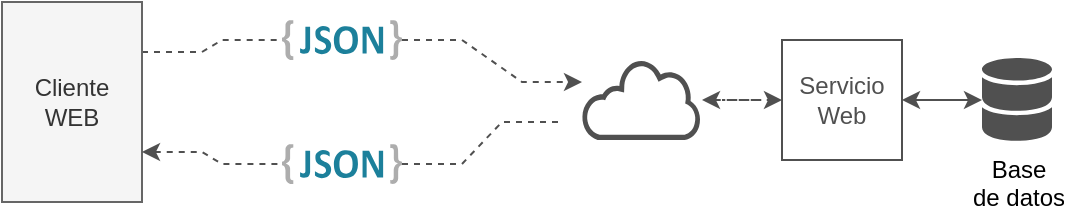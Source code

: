 <mxfile>
    <diagram id="Q3fDlmlgJLWj4L4Ehi6O" name="REST">
        <mxGraphModel dx="885" dy="642" grid="1" gridSize="10" guides="1" tooltips="1" connect="1" arrows="1" fold="1" page="1" pageScale="1" pageWidth="850" pageHeight="1100" math="0" shadow="0">
            <root>
                <mxCell id="0"/>
                <mxCell id="1" parent="0"/>
                <mxCell id="21" style="edgeStyle=entityRelationEdgeStyle;rounded=0;orthogonalLoop=1;jettySize=auto;html=1;exitX=1;exitY=0.25;exitDx=0;exitDy=0;dashed=1;startArrow=none;startFill=0;endArrow=none;endFill=0;strokeColor=#505050;fontColor=#505050;" edge="1" parent="1" source="2" target="16">
                    <mxGeometry relative="1" as="geometry"/>
                </mxCell>
                <mxCell id="2" value="Cliente&lt;br&gt;WEB" style="rounded=1;whiteSpace=wrap;html=1;fillColor=#f5f5f5;strokeColor=#666666;arcSize=0;fontColor=#333333;" parent="1" vertex="1">
                    <mxGeometry x="200" y="310" width="70" height="100" as="geometry"/>
                </mxCell>
                <mxCell id="10" style="edgeStyle=none;rounded=0;orthogonalLoop=1;jettySize=auto;html=1;startArrow=classic;startFill=1;strokeColor=#505050;" edge="1" parent="1" target="9">
                    <mxGeometry relative="1" as="geometry">
                        <mxPoint x="650" y="359" as="sourcePoint"/>
                    </mxGeometry>
                </mxCell>
                <mxCell id="9" value="Base&lt;br&gt;de datos" style="shadow=0;dashed=0;html=1;strokeColor=none;fillColor=#505050;labelPosition=center;verticalLabelPosition=bottom;verticalAlign=top;outlineConnect=0;align=center;shape=mxgraph.office.databases.database_mini_2;" vertex="1" parent="1">
                    <mxGeometry x="690" y="338" width="35" height="42" as="geometry"/>
                </mxCell>
                <mxCell id="22" style="edgeStyle=entityRelationEdgeStyle;rounded=0;orthogonalLoop=1;jettySize=auto;html=1;dashed=1;startArrow=none;startFill=0;endArrow=classic;endFill=1;strokeColor=#505050;fontColor=#505050;" edge="1" parent="1" source="16">
                    <mxGeometry relative="1" as="geometry">
                        <mxPoint x="490" y="350" as="targetPoint"/>
                    </mxGeometry>
                </mxCell>
                <mxCell id="16" value="" style="dashed=0;outlineConnect=0;html=1;align=center;labelPosition=center;verticalLabelPosition=bottom;verticalAlign=top;shape=mxgraph.weblogos.json_2;strokeColor=#505050;fontColor=#505050;" vertex="1" parent="1">
                    <mxGeometry x="340" y="319" width="60" height="20" as="geometry"/>
                </mxCell>
                <mxCell id="23" style="edgeStyle=entityRelationEdgeStyle;rounded=0;orthogonalLoop=1;jettySize=auto;html=1;exitX=1;exitY=0.75;exitDx=0;exitDy=0;dashed=1;startArrow=classic;startFill=1;endArrow=none;endFill=0;strokeColor=#505050;fontColor=#505050;" edge="1" parent="1" target="25" source="2">
                    <mxGeometry relative="1" as="geometry">
                        <mxPoint x="270" y="476" as="sourcePoint"/>
                    </mxGeometry>
                </mxCell>
                <mxCell id="24" style="edgeStyle=entityRelationEdgeStyle;rounded=0;orthogonalLoop=1;jettySize=auto;html=1;dashed=1;startArrow=none;startFill=0;endArrow=none;endFill=0;strokeColor=#505050;fontColor=#505050;" edge="1" parent="1" source="25">
                    <mxGeometry relative="1" as="geometry">
                        <mxPoint x="480" y="370" as="targetPoint"/>
                    </mxGeometry>
                </mxCell>
                <mxCell id="25" value="" style="dashed=0;outlineConnect=0;html=1;align=center;labelPosition=center;verticalLabelPosition=bottom;verticalAlign=top;shape=mxgraph.weblogos.json_2;strokeColor=#505050;fontColor=#505050;" vertex="1" parent="1">
                    <mxGeometry x="340" y="381" width="60" height="20" as="geometry"/>
                </mxCell>
                <mxCell id="29" style="edgeStyle=entityRelationEdgeStyle;rounded=0;orthogonalLoop=1;jettySize=auto;html=1;entryX=0;entryY=0.5;entryDx=0;entryDy=0;dashed=1;startArrow=classic;startFill=1;endArrow=classic;endFill=1;strokeColor=#505050;fontColor=#505050;" edge="1" parent="1" source="26" target="27">
                    <mxGeometry relative="1" as="geometry"/>
                </mxCell>
                <mxCell id="26" value="" style="pointerEvents=1;shadow=0;dashed=0;html=1;strokeColor=none;fillColor=#505050;labelPosition=center;verticalLabelPosition=bottom;outlineConnect=0;verticalAlign=top;align=center;shape=mxgraph.office.clouds.cloud;fontColor=#505050;" vertex="1" parent="1">
                    <mxGeometry x="490" y="339" width="60" height="40" as="geometry"/>
                </mxCell>
                <mxCell id="27" value="Servicio&lt;br&gt;Web" style="rounded=0;whiteSpace=wrap;html=1;strokeColor=#505050;fontColor=#505050;" vertex="1" parent="1">
                    <mxGeometry x="590" y="329" width="60" height="60" as="geometry"/>
                </mxCell>
            </root>
        </mxGraphModel>
    </diagram>
    <diagram id="Lj8jgYu7ykELcJrspyyh" name="Docker">
        <mxGraphModel dx="607" dy="440" grid="1" gridSize="10" guides="1" tooltips="1" connect="1" arrows="1" fold="1" page="1" pageScale="1" pageWidth="850" pageHeight="1100" math="0" shadow="0">
            <root>
                <mxCell id="2t3CA5t8HiVBNUOTpBNW-0"/>
                <mxCell id="2t3CA5t8HiVBNUOTpBNW-1" parent="2t3CA5t8HiVBNUOTpBNW-0"/>
                <mxCell id="2t3CA5t8HiVBNUOTpBNW-2" value="Computadora" style="rounded=0;whiteSpace=wrap;html=1;strokeColor=#666666;fontColor=#333333;verticalAlign=bottom;fillColor=#f5f5f5;" vertex="1" parent="2t3CA5t8HiVBNUOTpBNW-1">
                    <mxGeometry x="360" y="360" width="350" height="180" as="geometry"/>
                </mxCell>
                <mxCell id="2t3CA5t8HiVBNUOTpBNW-3" value="Kernel" style="rounded=0;whiteSpace=wrap;html=1;strokeColor=#82b366;verticalAlign=bottom;fillColor=#d5e8d4;" vertex="1" parent="2t3CA5t8HiVBNUOTpBNW-1">
                    <mxGeometry x="370" y="370" width="330" height="150" as="geometry"/>
                </mxCell>
                <mxCell id="2t3CA5t8HiVBNUOTpBNW-13" value="Contenedor" style="rounded=0;whiteSpace=wrap;html=1;strokeColor=#505050;fontColor=#505050;verticalAlign=top;" vertex="1" parent="2t3CA5t8HiVBNUOTpBNW-1">
                    <mxGeometry x="540" y="380" width="150" height="110" as="geometry"/>
                </mxCell>
                <mxCell id="2t3CA5t8HiVBNUOTpBNW-14" value="Proceso" style="rounded=1;whiteSpace=wrap;html=1;strokeColor=#6c8ebf;fillColor=#dae8fc;" vertex="1" parent="2t3CA5t8HiVBNUOTpBNW-1">
                    <mxGeometry x="550" y="410" width="60" height="30" as="geometry"/>
                </mxCell>
                <mxCell id="2t3CA5t8HiVBNUOTpBNW-15" value="Proceso" style="rounded=1;whiteSpace=wrap;html=1;strokeColor=#82b366;fillColor=#d5e8d4;" vertex="1" parent="2t3CA5t8HiVBNUOTpBNW-1">
                    <mxGeometry x="620" y="410" width="60" height="30" as="geometry"/>
                </mxCell>
                <mxCell id="2t3CA5t8HiVBNUOTpBNW-16" value="Proceso" style="rounded=1;whiteSpace=wrap;html=1;strokeColor=#666666;fillColor=#f5f5f5;fontColor=#333333;" vertex="1" parent="2t3CA5t8HiVBNUOTpBNW-1">
                    <mxGeometry x="550" y="450" width="60" height="30" as="geometry"/>
                </mxCell>
                <mxCell id="2t3CA5t8HiVBNUOTpBNW-17" value="Proceso" style="rounded=1;whiteSpace=wrap;html=1;strokeColor=#d6b656;fillColor=#fff2cc;" vertex="1" parent="2t3CA5t8HiVBNUOTpBNW-1">
                    <mxGeometry x="620" y="450" width="60" height="30" as="geometry"/>
                </mxCell>
                <mxCell id="2t3CA5t8HiVBNUOTpBNW-6" value="Contenedor" style="rounded=0;whiteSpace=wrap;html=1;strokeColor=#505050;fontColor=#505050;verticalAlign=top;" vertex="1" parent="2t3CA5t8HiVBNUOTpBNW-1">
                    <mxGeometry x="380" y="380" width="150" height="110" as="geometry"/>
                </mxCell>
                <mxCell id="2t3CA5t8HiVBNUOTpBNW-7" value="Proceso" style="rounded=1;whiteSpace=wrap;html=1;strokeColor=#666666;fillColor=#f5f5f5;fontColor=#333333;" vertex="1" parent="2t3CA5t8HiVBNUOTpBNW-1">
                    <mxGeometry x="390" y="410" width="60" height="30" as="geometry"/>
                </mxCell>
                <mxCell id="2t3CA5t8HiVBNUOTpBNW-8" value="Proceso" style="rounded=1;whiteSpace=wrap;html=1;strokeColor=#d6b656;fillColor=#fff2cc;" vertex="1" parent="2t3CA5t8HiVBNUOTpBNW-1">
                    <mxGeometry x="460" y="410" width="60" height="30" as="geometry"/>
                </mxCell>
                <mxCell id="2t3CA5t8HiVBNUOTpBNW-9" value="Proceso" style="rounded=1;whiteSpace=wrap;html=1;strokeColor=#6c8ebf;fillColor=#dae8fc;" vertex="1" parent="2t3CA5t8HiVBNUOTpBNW-1">
                    <mxGeometry x="390" y="450" width="60" height="30" as="geometry"/>
                </mxCell>
                <mxCell id="2t3CA5t8HiVBNUOTpBNW-10" value="Proceso" style="rounded=1;whiteSpace=wrap;html=1;strokeColor=#82b366;fillColor=#d5e8d4;" vertex="1" parent="2t3CA5t8HiVBNUOTpBNW-1">
                    <mxGeometry x="460" y="450" width="60" height="30" as="geometry"/>
                </mxCell>
            </root>
        </mxGraphModel>
    </diagram>
</mxfile>
